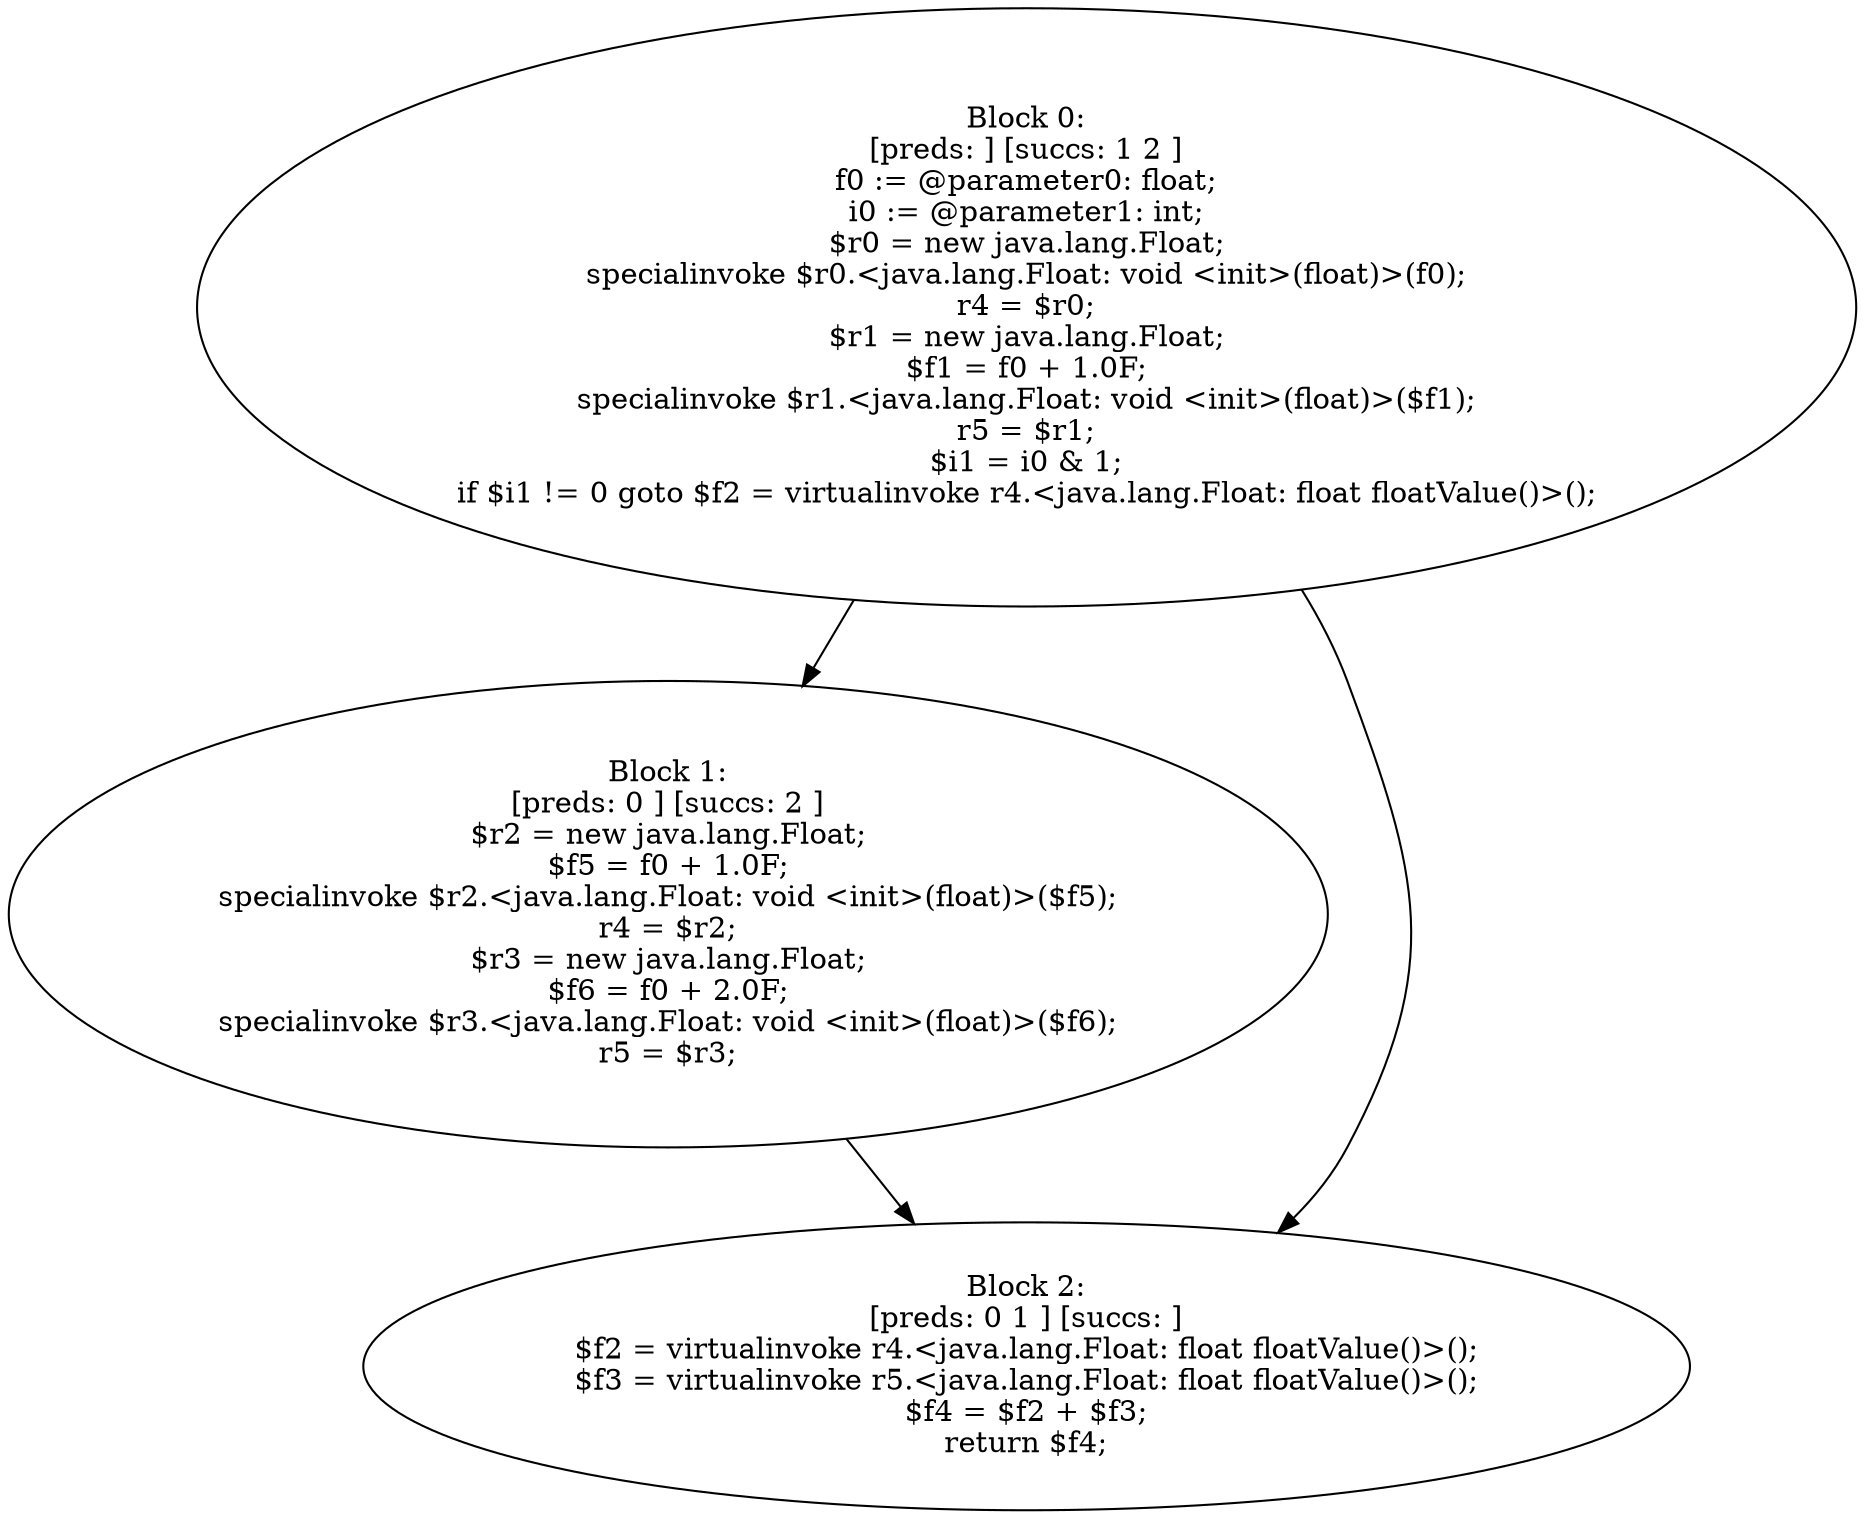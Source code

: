 digraph "unitGraph" {
    "Block 0:
[preds: ] [succs: 1 2 ]
f0 := @parameter0: float;
i0 := @parameter1: int;
$r0 = new java.lang.Float;
specialinvoke $r0.<java.lang.Float: void <init>(float)>(f0);
r4 = $r0;
$r1 = new java.lang.Float;
$f1 = f0 + 1.0F;
specialinvoke $r1.<java.lang.Float: void <init>(float)>($f1);
r5 = $r1;
$i1 = i0 & 1;
if $i1 != 0 goto $f2 = virtualinvoke r4.<java.lang.Float: float floatValue()>();
"
    "Block 1:
[preds: 0 ] [succs: 2 ]
$r2 = new java.lang.Float;
$f5 = f0 + 1.0F;
specialinvoke $r2.<java.lang.Float: void <init>(float)>($f5);
r4 = $r2;
$r3 = new java.lang.Float;
$f6 = f0 + 2.0F;
specialinvoke $r3.<java.lang.Float: void <init>(float)>($f6);
r5 = $r3;
"
    "Block 2:
[preds: 0 1 ] [succs: ]
$f2 = virtualinvoke r4.<java.lang.Float: float floatValue()>();
$f3 = virtualinvoke r5.<java.lang.Float: float floatValue()>();
$f4 = $f2 + $f3;
return $f4;
"
    "Block 0:
[preds: ] [succs: 1 2 ]
f0 := @parameter0: float;
i0 := @parameter1: int;
$r0 = new java.lang.Float;
specialinvoke $r0.<java.lang.Float: void <init>(float)>(f0);
r4 = $r0;
$r1 = new java.lang.Float;
$f1 = f0 + 1.0F;
specialinvoke $r1.<java.lang.Float: void <init>(float)>($f1);
r5 = $r1;
$i1 = i0 & 1;
if $i1 != 0 goto $f2 = virtualinvoke r4.<java.lang.Float: float floatValue()>();
"->"Block 1:
[preds: 0 ] [succs: 2 ]
$r2 = new java.lang.Float;
$f5 = f0 + 1.0F;
specialinvoke $r2.<java.lang.Float: void <init>(float)>($f5);
r4 = $r2;
$r3 = new java.lang.Float;
$f6 = f0 + 2.0F;
specialinvoke $r3.<java.lang.Float: void <init>(float)>($f6);
r5 = $r3;
";
    "Block 0:
[preds: ] [succs: 1 2 ]
f0 := @parameter0: float;
i0 := @parameter1: int;
$r0 = new java.lang.Float;
specialinvoke $r0.<java.lang.Float: void <init>(float)>(f0);
r4 = $r0;
$r1 = new java.lang.Float;
$f1 = f0 + 1.0F;
specialinvoke $r1.<java.lang.Float: void <init>(float)>($f1);
r5 = $r1;
$i1 = i0 & 1;
if $i1 != 0 goto $f2 = virtualinvoke r4.<java.lang.Float: float floatValue()>();
"->"Block 2:
[preds: 0 1 ] [succs: ]
$f2 = virtualinvoke r4.<java.lang.Float: float floatValue()>();
$f3 = virtualinvoke r5.<java.lang.Float: float floatValue()>();
$f4 = $f2 + $f3;
return $f4;
";
    "Block 1:
[preds: 0 ] [succs: 2 ]
$r2 = new java.lang.Float;
$f5 = f0 + 1.0F;
specialinvoke $r2.<java.lang.Float: void <init>(float)>($f5);
r4 = $r2;
$r3 = new java.lang.Float;
$f6 = f0 + 2.0F;
specialinvoke $r3.<java.lang.Float: void <init>(float)>($f6);
r5 = $r3;
"->"Block 2:
[preds: 0 1 ] [succs: ]
$f2 = virtualinvoke r4.<java.lang.Float: float floatValue()>();
$f3 = virtualinvoke r5.<java.lang.Float: float floatValue()>();
$f4 = $f2 + $f3;
return $f4;
";
}
